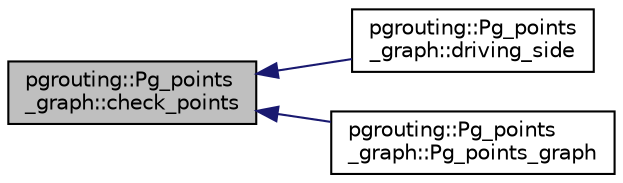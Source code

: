 digraph "pgrouting::Pg_points_graph::check_points"
{
  edge [fontname="Helvetica",fontsize="10",labelfontname="Helvetica",labelfontsize="10"];
  node [fontname="Helvetica",fontsize="10",shape=record];
  rankdir="LR";
  Node26 [label="pgrouting::Pg_points\l_graph::check_points",height=0.2,width=0.4,color="black", fillcolor="grey75", style="filled", fontcolor="black"];
  Node26 -> Node27 [dir="back",color="midnightblue",fontsize="10",style="solid",fontname="Helvetica"];
  Node27 [label="pgrouting::Pg_points\l_graph::driving_side",height=0.2,width=0.4,color="black", fillcolor="white", style="filled",URL="$classpgrouting_1_1Pg__points__graph.html#aa746976d89018959ea20ae326dcd8f82"];
  Node26 -> Node28 [dir="back",color="midnightblue",fontsize="10",style="solid",fontname="Helvetica"];
  Node28 [label="pgrouting::Pg_points\l_graph::Pg_points_graph",height=0.2,width=0.4,color="black", fillcolor="white", style="filled",URL="$classpgrouting_1_1Pg__points__graph.html#a90f546e9f659683ffc82cc76e67da38e"];
}
